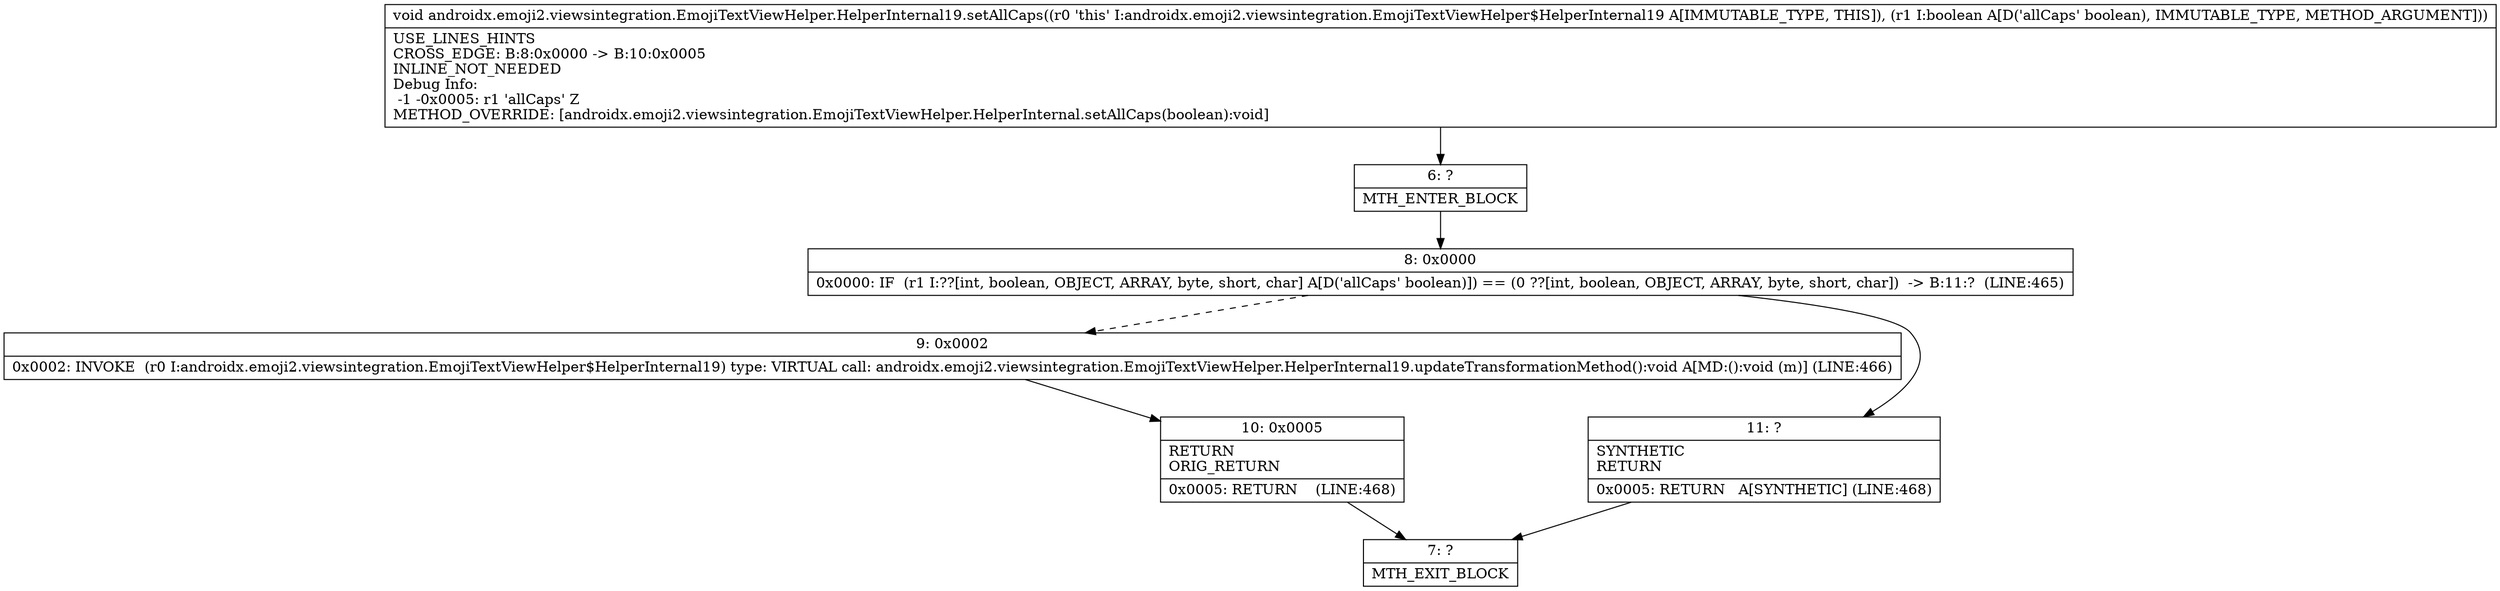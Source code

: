digraph "CFG forandroidx.emoji2.viewsintegration.EmojiTextViewHelper.HelperInternal19.setAllCaps(Z)V" {
Node_6 [shape=record,label="{6\:\ ?|MTH_ENTER_BLOCK\l}"];
Node_8 [shape=record,label="{8\:\ 0x0000|0x0000: IF  (r1 I:??[int, boolean, OBJECT, ARRAY, byte, short, char] A[D('allCaps' boolean)]) == (0 ??[int, boolean, OBJECT, ARRAY, byte, short, char])  \-\> B:11:?  (LINE:465)\l}"];
Node_9 [shape=record,label="{9\:\ 0x0002|0x0002: INVOKE  (r0 I:androidx.emoji2.viewsintegration.EmojiTextViewHelper$HelperInternal19) type: VIRTUAL call: androidx.emoji2.viewsintegration.EmojiTextViewHelper.HelperInternal19.updateTransformationMethod():void A[MD:():void (m)] (LINE:466)\l}"];
Node_10 [shape=record,label="{10\:\ 0x0005|RETURN\lORIG_RETURN\l|0x0005: RETURN    (LINE:468)\l}"];
Node_7 [shape=record,label="{7\:\ ?|MTH_EXIT_BLOCK\l}"];
Node_11 [shape=record,label="{11\:\ ?|SYNTHETIC\lRETURN\l|0x0005: RETURN   A[SYNTHETIC] (LINE:468)\l}"];
MethodNode[shape=record,label="{void androidx.emoji2.viewsintegration.EmojiTextViewHelper.HelperInternal19.setAllCaps((r0 'this' I:androidx.emoji2.viewsintegration.EmojiTextViewHelper$HelperInternal19 A[IMMUTABLE_TYPE, THIS]), (r1 I:boolean A[D('allCaps' boolean), IMMUTABLE_TYPE, METHOD_ARGUMENT]))  | USE_LINES_HINTS\lCROSS_EDGE: B:8:0x0000 \-\> B:10:0x0005\lINLINE_NOT_NEEDED\lDebug Info:\l  \-1 \-0x0005: r1 'allCaps' Z\lMETHOD_OVERRIDE: [androidx.emoji2.viewsintegration.EmojiTextViewHelper.HelperInternal.setAllCaps(boolean):void]\l}"];
MethodNode -> Node_6;Node_6 -> Node_8;
Node_8 -> Node_9[style=dashed];
Node_8 -> Node_11;
Node_9 -> Node_10;
Node_10 -> Node_7;
Node_11 -> Node_7;
}

